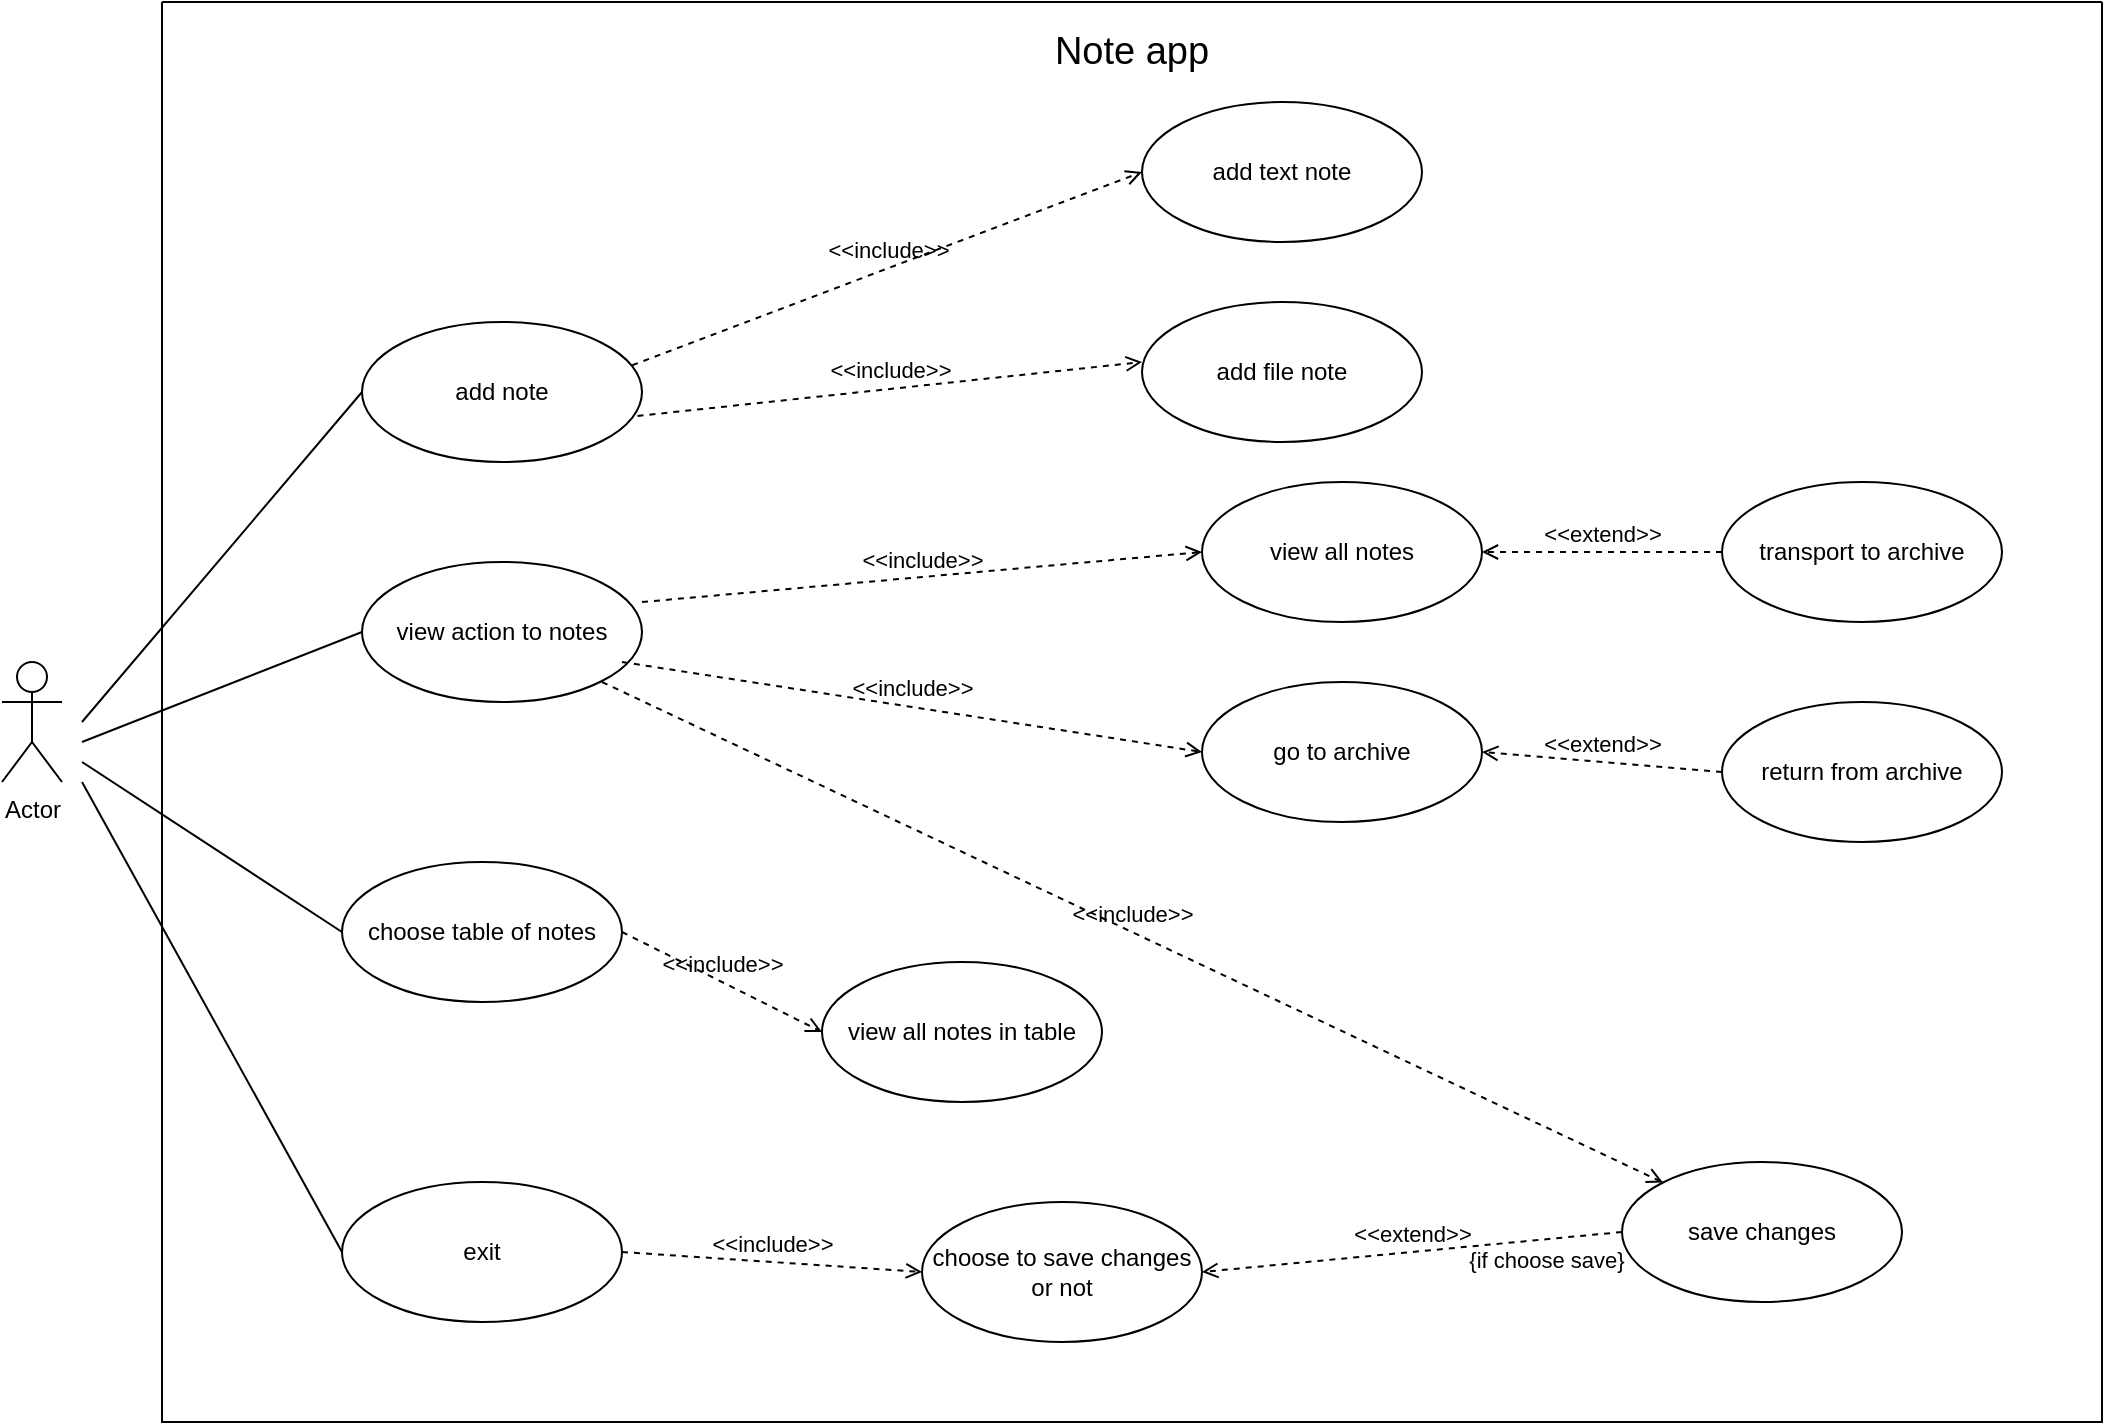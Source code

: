 <mxfile version="16.5.6" type="github" pages="2"><diagram id="IL6xjtSHKKH7P3_V7PNY" name="Page-1"><mxGraphModel dx="1038" dy="547" grid="1" gridSize="10" guides="1" tooltips="1" connect="1" arrows="1" fold="1" page="1" pageScale="1" pageWidth="2339" pageHeight="3300" math="0" shadow="0"><root><mxCell id="0"/><mxCell id="1" parent="0"/><mxCell id="3bTfi4x4P9aQljJl524i-5" value="Actor" style="shape=umlActor;verticalLabelPosition=bottom;verticalAlign=top;html=1;" parent="1" vertex="1"><mxGeometry x="50" y="330" width="30" height="60" as="geometry"/></mxCell><mxCell id="3bTfi4x4P9aQljJl524i-15" value="add note" style="ellipse;whiteSpace=wrap;html=1;" parent="1" vertex="1"><mxGeometry x="230" y="160" width="140" height="70" as="geometry"/></mxCell><mxCell id="3bTfi4x4P9aQljJl524i-19" value="" style="endArrow=none;html=1;rounded=0;entryX=0;entryY=0.5;entryDx=0;entryDy=0;" parent="1" target="3bTfi4x4P9aQljJl524i-15" edge="1"><mxGeometry width="50" height="50" relative="1" as="geometry"><mxPoint x="90" y="360" as="sourcePoint"/><mxPoint x="140" y="310" as="targetPoint"/></mxGeometry></mxCell><mxCell id="3bTfi4x4P9aQljJl524i-20" value="view action to notes" style="ellipse;whiteSpace=wrap;html=1;" parent="1" vertex="1"><mxGeometry x="230" y="280" width="140" height="70" as="geometry"/></mxCell><mxCell id="3bTfi4x4P9aQljJl524i-21" value="" style="endArrow=none;html=1;rounded=0;entryX=0;entryY=0.5;entryDx=0;entryDy=0;" parent="1" target="3bTfi4x4P9aQljJl524i-20" edge="1"><mxGeometry width="50" height="50" relative="1" as="geometry"><mxPoint x="90" y="370" as="sourcePoint"/><mxPoint x="240.0" y="225" as="targetPoint"/></mxGeometry></mxCell><mxCell id="3bTfi4x4P9aQljJl524i-22" value="" style="endArrow=none;html=1;rounded=0;entryX=0;entryY=0.5;entryDx=0;entryDy=0;" parent="1" target="3bTfi4x4P9aQljJl524i-23" edge="1"><mxGeometry width="50" height="50" relative="1" as="geometry"><mxPoint x="90" y="380" as="sourcePoint"/><mxPoint x="240.0" y="325" as="targetPoint"/></mxGeometry></mxCell><mxCell id="3bTfi4x4P9aQljJl524i-23" value="choose table of notes" style="ellipse;whiteSpace=wrap;html=1;" parent="1" vertex="1"><mxGeometry x="220" y="430" width="140" height="70" as="geometry"/></mxCell><mxCell id="3bTfi4x4P9aQljJl524i-24" value="" style="endArrow=none;html=1;rounded=0;entryX=0;entryY=0.5;entryDx=0;entryDy=0;" parent="1" target="3bTfi4x4P9aQljJl524i-25" edge="1"><mxGeometry width="50" height="50" relative="1" as="geometry"><mxPoint x="90.0" y="390" as="sourcePoint"/><mxPoint x="220" y="480" as="targetPoint"/></mxGeometry></mxCell><mxCell id="3bTfi4x4P9aQljJl524i-25" value="exit" style="ellipse;whiteSpace=wrap;html=1;" parent="1" vertex="1"><mxGeometry x="220" y="590" width="140" height="70" as="geometry"/></mxCell><mxCell id="3bTfi4x4P9aQljJl524i-26" value="&amp;lt;&amp;lt;include&amp;gt;&amp;gt;" style="html=1;verticalAlign=bottom;labelBackgroundColor=none;endArrow=open;endFill=0;dashed=1;rounded=0;entryX=0;entryY=0.5;entryDx=0;entryDy=0;exitX=0.965;exitY=0.309;exitDx=0;exitDy=0;exitPerimeter=0;" parent="1" source="3bTfi4x4P9aQljJl524i-15" target="3bTfi4x4P9aQljJl524i-27" edge="1"><mxGeometry width="160" relative="1" as="geometry"><mxPoint x="450" y="110" as="sourcePoint"/><mxPoint x="560" y="70" as="targetPoint"/></mxGeometry></mxCell><mxCell id="3bTfi4x4P9aQljJl524i-29" value="&amp;lt;&amp;lt;include&amp;gt;&amp;gt;" style="html=1;verticalAlign=bottom;labelBackgroundColor=none;endArrow=open;endFill=0;dashed=1;rounded=0;entryX=0;entryY=0.429;entryDx=0;entryDy=0;exitX=0.984;exitY=0.671;exitDx=0;exitDy=0;entryPerimeter=0;exitPerimeter=0;" parent="1" source="3bTfi4x4P9aQljJl524i-15" target="3bTfi4x4P9aQljJl524i-28" edge="1"><mxGeometry width="160" relative="1" as="geometry"><mxPoint x="460" y="120" as="sourcePoint"/><mxPoint x="570.0" y="75" as="targetPoint"/></mxGeometry></mxCell><mxCell id="3bTfi4x4P9aQljJl524i-35" value="&amp;lt;&amp;lt;include&amp;gt;&amp;gt;" style="html=1;verticalAlign=bottom;labelBackgroundColor=none;endArrow=open;endFill=0;dashed=1;rounded=0;entryX=0;entryY=0.5;entryDx=0;entryDy=0;exitX=1;exitY=0.286;exitDx=0;exitDy=0;exitPerimeter=0;" parent="1" source="3bTfi4x4P9aQljJl524i-20" target="3bTfi4x4P9aQljJl524i-30" edge="1"><mxGeometry width="160" relative="1" as="geometry"><mxPoint x="370.0" y="313.31" as="sourcePoint"/><mxPoint x="564.9" y="176.68" as="targetPoint"/></mxGeometry></mxCell><mxCell id="3bTfi4x4P9aQljJl524i-37" value="&amp;lt;&amp;lt;include&amp;gt;&amp;gt;" style="html=1;verticalAlign=bottom;labelBackgroundColor=none;endArrow=open;endFill=0;dashed=1;rounded=0;entryX=0;entryY=0.5;entryDx=0;entryDy=0;" parent="1" target="3bTfi4x4P9aQljJl524i-32" edge="1"><mxGeometry width="160" relative="1" as="geometry"><mxPoint x="360" y="330" as="sourcePoint"/><mxPoint x="510" y="410" as="targetPoint"/></mxGeometry></mxCell><mxCell id="3bTfi4x4P9aQljJl524i-38" value="&amp;lt;&amp;lt;include&amp;gt;&amp;gt;" style="html=1;verticalAlign=bottom;labelBackgroundColor=none;endArrow=open;endFill=0;dashed=1;rounded=0;entryX=0;entryY=0;entryDx=0;entryDy=0;" parent="1" target="3bTfi4x4P9aQljJl524i-40" edge="1"><mxGeometry width="160" relative="1" as="geometry"><mxPoint x="350.0" y="340" as="sourcePoint"/><mxPoint x="647.2" y="454.22" as="targetPoint"/></mxGeometry></mxCell><mxCell id="3bTfi4x4P9aQljJl524i-39" value="choose to save changes or not" style="ellipse;whiteSpace=wrap;html=1;" parent="1" vertex="1"><mxGeometry x="510" y="600" width="140" height="70" as="geometry"/></mxCell><mxCell id="3bTfi4x4P9aQljJl524i-40" value="save changes" style="ellipse;whiteSpace=wrap;html=1;" parent="1" vertex="1"><mxGeometry x="860" y="580" width="140" height="70" as="geometry"/></mxCell><mxCell id="3bTfi4x4P9aQljJl524i-42" value="&amp;lt;&amp;lt;extend&amp;gt;&amp;gt;" style="html=1;verticalAlign=bottom;labelBackgroundColor=none;endArrow=open;endFill=0;dashed=1;rounded=0;exitX=0;exitY=0.5;exitDx=0;exitDy=0;entryX=1;entryY=0.5;entryDx=0;entryDy=0;" parent="1" source="3bTfi4x4P9aQljJl524i-40" target="3bTfi4x4P9aQljJl524i-39" edge="1"><mxGeometry width="160" relative="1" as="geometry"><mxPoint x="730" y="640" as="sourcePoint"/><mxPoint x="890" y="640" as="targetPoint"/></mxGeometry></mxCell><mxCell id="3bTfi4x4P9aQljJl524i-44" value="{if choose save}" style="edgeLabel;html=1;align=center;verticalAlign=middle;resizable=0;points=[];" parent="3bTfi4x4P9aQljJl524i-42" vertex="1" connectable="0"><mxGeometry x="-0.753" y="-2" relative="1" as="geometry"><mxPoint x="-12" y="13" as="offset"/></mxGeometry></mxCell><mxCell id="3bTfi4x4P9aQljJl524i-43" value="&amp;lt;&amp;lt;include&amp;gt;&amp;gt;" style="html=1;verticalAlign=bottom;labelBackgroundColor=none;endArrow=open;endFill=0;dashed=1;rounded=0;entryX=0;entryY=0.5;entryDx=0;entryDy=0;exitX=1;exitY=0.5;exitDx=0;exitDy=0;" parent="1" source="3bTfi4x4P9aQljJl524i-25" target="3bTfi4x4P9aQljJl524i-39" edge="1"><mxGeometry width="160" relative="1" as="geometry"><mxPoint x="380.0" y="590" as="sourcePoint"/><mxPoint x="677.2" y="744.22" as="targetPoint"/></mxGeometry></mxCell><mxCell id="3bTfi4x4P9aQljJl524i-49" value="view all notes in table" style="ellipse;whiteSpace=wrap;html=1;" parent="1" vertex="1"><mxGeometry x="460" y="480" width="140" height="70" as="geometry"/></mxCell><mxCell id="3bTfi4x4P9aQljJl524i-50" value="&amp;lt;&amp;lt;include&amp;gt;&amp;gt;" style="html=1;verticalAlign=bottom;labelBackgroundColor=none;endArrow=open;endFill=0;dashed=1;rounded=0;entryX=0;entryY=0.5;entryDx=0;entryDy=0;exitX=1;exitY=0.5;exitDx=0;exitDy=0;" parent="1" source="3bTfi4x4P9aQljJl524i-23" target="3bTfi4x4P9aQljJl524i-49" edge="1"><mxGeometry width="160" relative="1" as="geometry"><mxPoint x="220.0" y="400" as="sourcePoint"/><mxPoint x="394.9" y="461.66" as="targetPoint"/></mxGeometry></mxCell><mxCell id="Rj70Aqt9TstNjIZvutFN-2" value="" style="swimlane;startSize=0;" vertex="1" parent="1"><mxGeometry x="130" width="970" height="710" as="geometry"/></mxCell><mxCell id="3bTfi4x4P9aQljJl524i-28" value="add file note" style="ellipse;whiteSpace=wrap;html=1;" parent="Rj70Aqt9TstNjIZvutFN-2" vertex="1"><mxGeometry x="490" y="150" width="140" height="70" as="geometry"/></mxCell><mxCell id="3bTfi4x4P9aQljJl524i-27" value="add text note" style="ellipse;whiteSpace=wrap;html=1;" parent="Rj70Aqt9TstNjIZvutFN-2" vertex="1"><mxGeometry x="490" y="50" width="140" height="70" as="geometry"/></mxCell><mxCell id="Rj70Aqt9TstNjIZvutFN-3" value="&lt;font style=&quot;font-size: 19px&quot;&gt;Note app&lt;/font&gt;" style="text;html=1;strokeColor=none;fillColor=none;align=center;verticalAlign=middle;whiteSpace=wrap;rounded=0;" vertex="1" parent="Rj70Aqt9TstNjIZvutFN-2"><mxGeometry x="430" y="10" width="110" height="30" as="geometry"/></mxCell><mxCell id="3bTfi4x4P9aQljJl524i-32" value="go to archive" style="ellipse;whiteSpace=wrap;html=1;" parent="Rj70Aqt9TstNjIZvutFN-2" vertex="1"><mxGeometry x="520" y="340" width="140" height="70" as="geometry"/></mxCell><mxCell id="3bTfi4x4P9aQljJl524i-30" value="view all notes" style="ellipse;whiteSpace=wrap;html=1;" parent="Rj70Aqt9TstNjIZvutFN-2" vertex="1"><mxGeometry x="520" y="240" width="140" height="70" as="geometry"/></mxCell><mxCell id="3bTfi4x4P9aQljJl524i-31" value="transport to archive" style="ellipse;whiteSpace=wrap;html=1;" parent="Rj70Aqt9TstNjIZvutFN-2" vertex="1"><mxGeometry x="780" y="240" width="140" height="70" as="geometry"/></mxCell><mxCell id="3bTfi4x4P9aQljJl524i-45" value="&amp;lt;&amp;lt;extend&amp;gt;&amp;gt;" style="html=1;verticalAlign=bottom;labelBackgroundColor=none;endArrow=open;endFill=0;dashed=1;rounded=0;exitX=0;exitY=0.5;exitDx=0;exitDy=0;entryX=1;entryY=0.5;entryDx=0;entryDy=0;" parent="Rj70Aqt9TstNjIZvutFN-2" source="3bTfi4x4P9aQljJl524i-31" target="3bTfi4x4P9aQljJl524i-30" edge="1"><mxGeometry width="160" relative="1" as="geometry"><mxPoint x="1000.0" y="330.0" as="sourcePoint"/><mxPoint x="700" y="360.0" as="targetPoint"/></mxGeometry></mxCell><mxCell id="3bTfi4x4P9aQljJl524i-47" value="return from archive" style="ellipse;whiteSpace=wrap;html=1;" parent="Rj70Aqt9TstNjIZvutFN-2" vertex="1"><mxGeometry x="780" y="350" width="140" height="70" as="geometry"/></mxCell><mxCell id="3bTfi4x4P9aQljJl524i-48" value="&amp;lt;&amp;lt;extend&amp;gt;&amp;gt;" style="html=1;verticalAlign=bottom;labelBackgroundColor=none;endArrow=open;endFill=0;dashed=1;rounded=0;exitX=0;exitY=0.5;exitDx=0;exitDy=0;entryX=1;entryY=0.5;entryDx=0;entryDy=0;" parent="Rj70Aqt9TstNjIZvutFN-2" source="3bTfi4x4P9aQljJl524i-47" target="3bTfi4x4P9aQljJl524i-32" edge="1"><mxGeometry width="160" relative="1" as="geometry"><mxPoint x="1000.0" y="460.0" as="sourcePoint"/><mxPoint x="660.0" y="365" as="targetPoint"/></mxGeometry></mxCell></root></mxGraphModel></diagram><diagram id="jnDN68VYsjn55hi4Qg7I" name="Page-2"><mxGraphModel dx="1038" dy="547" grid="1" gridSize="10" guides="1" tooltips="1" connect="1" arrows="1" fold="1" page="1" pageScale="1" pageWidth="2339" pageHeight="3300" math="0" shadow="0"><root><mxCell id="e5mZdbR5PS_Ij_RqQdac-0"/><mxCell id="e5mZdbR5PS_Ij_RqQdac-1" parent="e5mZdbR5PS_Ij_RqQdac-0"/></root></mxGraphModel></diagram></mxfile>